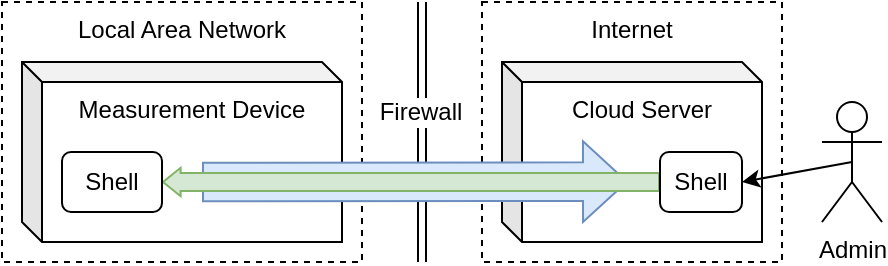 <mxfile version="16.1.2" type="device"><diagram id="_lTSiMgu6Hf8dTCEOkEC" name="Seite-1"><mxGraphModel dx="794" dy="693" grid="1" gridSize="10" guides="1" tooltips="1" connect="1" arrows="1" fold="1" page="1" pageScale="1" pageWidth="827" pageHeight="1169" math="0" shadow="0"><root><mxCell id="0"/><mxCell id="1" parent="0"/><mxCell id="Ng4HnrbQ6oZT61njXzIm-1" value="Local Area Network" style="rounded=0;whiteSpace=wrap;html=1;fillColor=none;dashed=1;verticalAlign=top;" parent="1" vertex="1"><mxGeometry x="20" y="40" width="180" height="130" as="geometry"/></mxCell><mxCell id="Ng4HnrbQ6oZT61njXzIm-2" value="Measurement Device" style="shape=cube;whiteSpace=wrap;html=1;boundedLbl=1;backgroundOutline=1;darkOpacity=0.05;darkOpacity2=0.1;fillColor=default;size=10;verticalAlign=top;" parent="1" vertex="1"><mxGeometry x="30" y="70" width="160" height="90" as="geometry"/></mxCell><mxCell id="Ng4HnrbQ6oZT61njXzIm-3" value="Internet" style="rounded=0;whiteSpace=wrap;html=1;fillColor=none;dashed=1;verticalAlign=top;" parent="1" vertex="1"><mxGeometry x="260" y="40" width="150" height="130" as="geometry"/></mxCell><mxCell id="Ng4HnrbQ6oZT61njXzIm-5" value="" style="shape=link;html=1;rounded=0;endArrow=none;endFill=0;" parent="1" edge="1"><mxGeometry width="100" relative="1" as="geometry"><mxPoint x="230" y="40" as="sourcePoint"/><mxPoint x="230" y="170" as="targetPoint"/></mxGeometry></mxCell><mxCell id="Ng4HnrbQ6oZT61njXzIm-6" value="Firewall" style="edgeLabel;html=1;align=center;verticalAlign=middle;resizable=0;points=[];fontSize=12;" parent="Ng4HnrbQ6oZT61njXzIm-5" vertex="1" connectable="0"><mxGeometry x="0.02" y="2" relative="1" as="geometry"><mxPoint x="-3" y="-12" as="offset"/></mxGeometry></mxCell><mxCell id="izDesvqTKLOq7eFvZVcf-1" value="Cloud Server" style="shape=cube;whiteSpace=wrap;html=1;boundedLbl=1;backgroundOutline=1;darkOpacity=0.05;darkOpacity2=0.1;fillColor=default;size=10;verticalAlign=top;" vertex="1" parent="1"><mxGeometry x="270" y="70" width="130" height="90" as="geometry"/></mxCell><mxCell id="izDesvqTKLOq7eFvZVcf-20" style="rounded=0;sketch=0;orthogonalLoop=1;jettySize=auto;html=1;exitX=0.5;exitY=0.5;exitDx=0;exitDy=0;exitPerimeter=0;entryX=1;entryY=0.5;entryDx=0;entryDy=0;shadow=0;fontSize=12;fontColor=default;endArrow=classic;endFill=1;fillColor=default;" edge="1" parent="1" source="izDesvqTKLOq7eFvZVcf-2" target="izDesvqTKLOq7eFvZVcf-17"><mxGeometry relative="1" as="geometry"/></mxCell><mxCell id="izDesvqTKLOq7eFvZVcf-2" value="Admin" style="shape=umlActor;verticalLabelPosition=bottom;verticalAlign=top;html=1;outlineConnect=0;labelBackgroundColor=none;fontSize=12;fillColor=none;" vertex="1" parent="1"><mxGeometry x="430" y="90" width="30" height="60" as="geometry"/></mxCell><mxCell id="izDesvqTKLOq7eFvZVcf-3" value="" style="shape=flexArrow;endArrow=classic;html=1;rounded=0;fontSize=12;fillColor=#dae8fc;width=19.333;endSize=7;strokeColor=#6c8ebf;shadow=0;sketch=0;" edge="1" parent="1"><mxGeometry width="50" height="50" relative="1" as="geometry"><mxPoint x="120" y="130" as="sourcePoint"/><mxPoint x="333" y="129.83" as="targetPoint"/></mxGeometry></mxCell><mxCell id="izDesvqTKLOq7eFvZVcf-8" value="" style="shape=flexArrow;endArrow=classic;html=1;rounded=0;fontSize=12;fillColor=#d5e8d4;width=9.038;endSize=2.602;strokeColor=#82b366;endWidth=4.223;exitX=0;exitY=0.5;exitDx=0;exitDy=0;" edge="1" parent="1" source="izDesvqTKLOq7eFvZVcf-17"><mxGeometry width="50" height="50" relative="1" as="geometry"><mxPoint x="343" y="129.83" as="sourcePoint"/><mxPoint x="100" y="130" as="targetPoint"/></mxGeometry></mxCell><mxCell id="izDesvqTKLOq7eFvZVcf-18" value="SSH" style="edgeLabel;html=1;align=center;verticalAlign=middle;resizable=0;points=[];fontSize=12;fontColor=none;noLabel=1;" vertex="1" connectable="0" parent="izDesvqTKLOq7eFvZVcf-8"><mxGeometry x="0.049" relative="1" as="geometry"><mxPoint as="offset"/></mxGeometry></mxCell><mxCell id="izDesvqTKLOq7eFvZVcf-16" value="Shell" style="rounded=1;whiteSpace=wrap;html=1;labelBackgroundColor=none;fontSize=12;fillColor=none;" vertex="1" parent="1"><mxGeometry x="50" y="115" width="50" height="30" as="geometry"/></mxCell><mxCell id="izDesvqTKLOq7eFvZVcf-17" value="Shell" style="rounded=1;whiteSpace=wrap;html=1;labelBackgroundColor=none;fontSize=12;" vertex="1" parent="1"><mxGeometry x="349" y="115" width="41" height="30" as="geometry"/></mxCell></root></mxGraphModel></diagram></mxfile>